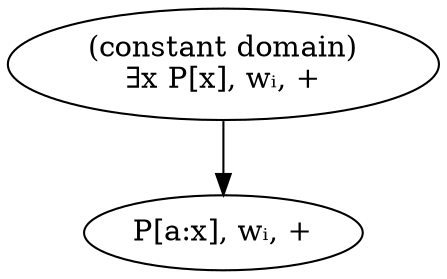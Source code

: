 digraph {
    a [label="(constant domain)\n∃x P[x], wᵢ, +"];
    b [label="P[a:x], wᵢ, +"];
    a -> b;
}

digraph {
    a [label="(variable domain)\n∃x P[x], wᵢ, +"];
    b [label="P[a:x], wᵢ, +"];
    c [label="𝔈a:x, wᵢ, +"];
    a -> b; b -> c;
}

digraph {
    a [label="¬∃x P[x], wᵢ, ±"];
    b [label="∀x ¬P[x], wᵢ, ±"];
    a -> b;
}
